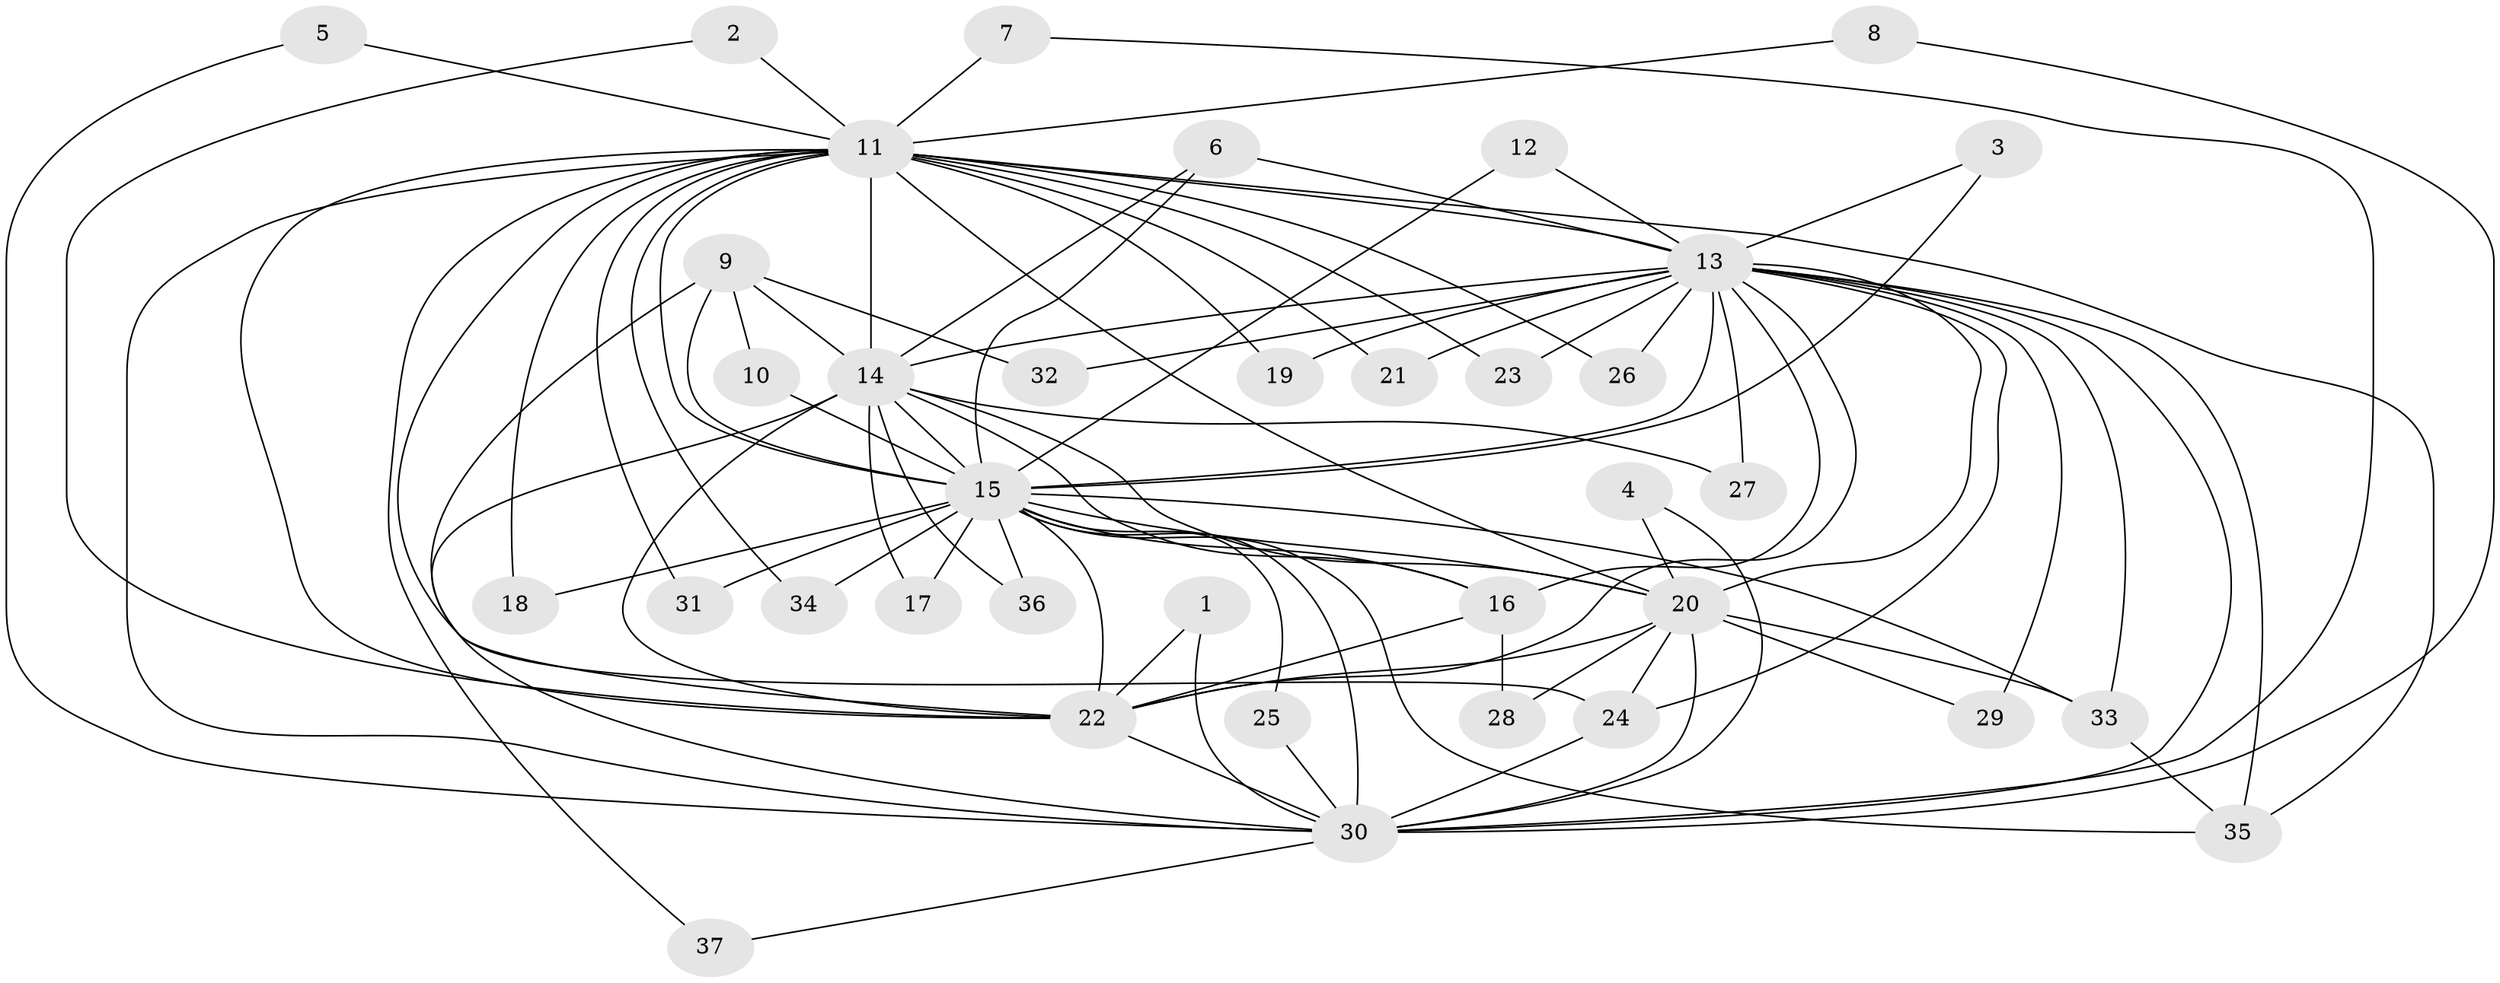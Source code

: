 // original degree distribution, {16: 0.04225352112676056, 20: 0.014084507042253521, 14: 0.014084507042253521, 24: 0.014084507042253521, 27: 0.014084507042253521, 21: 0.014084507042253521, 19: 0.014084507042253521, 15: 0.014084507042253521, 4: 0.07042253521126761, 3: 0.09859154929577464, 2: 0.6619718309859155, 6: 0.014084507042253521, 5: 0.014084507042253521}
// Generated by graph-tools (version 1.1) at 2025/49/03/09/25 03:49:38]
// undirected, 37 vertices, 90 edges
graph export_dot {
graph [start="1"]
  node [color=gray90,style=filled];
  1;
  2;
  3;
  4;
  5;
  6;
  7;
  8;
  9;
  10;
  11;
  12;
  13;
  14;
  15;
  16;
  17;
  18;
  19;
  20;
  21;
  22;
  23;
  24;
  25;
  26;
  27;
  28;
  29;
  30;
  31;
  32;
  33;
  34;
  35;
  36;
  37;
  1 -- 22 [weight=1.0];
  1 -- 30 [weight=1.0];
  2 -- 11 [weight=1.0];
  2 -- 22 [weight=1.0];
  3 -- 13 [weight=1.0];
  3 -- 15 [weight=1.0];
  4 -- 20 [weight=1.0];
  4 -- 30 [weight=1.0];
  5 -- 11 [weight=1.0];
  5 -- 30 [weight=1.0];
  6 -- 13 [weight=1.0];
  6 -- 14 [weight=1.0];
  6 -- 15 [weight=1.0];
  7 -- 11 [weight=1.0];
  7 -- 30 [weight=1.0];
  8 -- 11 [weight=1.0];
  8 -- 30 [weight=1.0];
  9 -- 10 [weight=1.0];
  9 -- 14 [weight=1.0];
  9 -- 15 [weight=1.0];
  9 -- 22 [weight=2.0];
  9 -- 32 [weight=1.0];
  10 -- 15 [weight=2.0];
  11 -- 13 [weight=4.0];
  11 -- 14 [weight=2.0];
  11 -- 15 [weight=4.0];
  11 -- 18 [weight=1.0];
  11 -- 19 [weight=1.0];
  11 -- 20 [weight=3.0];
  11 -- 21 [weight=1.0];
  11 -- 22 [weight=2.0];
  11 -- 23 [weight=1.0];
  11 -- 24 [weight=1.0];
  11 -- 26 [weight=1.0];
  11 -- 30 [weight=2.0];
  11 -- 31 [weight=2.0];
  11 -- 34 [weight=1.0];
  11 -- 35 [weight=2.0];
  11 -- 37 [weight=1.0];
  12 -- 13 [weight=1.0];
  12 -- 15 [weight=1.0];
  13 -- 14 [weight=2.0];
  13 -- 15 [weight=4.0];
  13 -- 16 [weight=1.0];
  13 -- 19 [weight=1.0];
  13 -- 20 [weight=3.0];
  13 -- 21 [weight=1.0];
  13 -- 22 [weight=2.0];
  13 -- 23 [weight=1.0];
  13 -- 24 [weight=1.0];
  13 -- 26 [weight=1.0];
  13 -- 27 [weight=1.0];
  13 -- 29 [weight=1.0];
  13 -- 30 [weight=2.0];
  13 -- 32 [weight=1.0];
  13 -- 33 [weight=1.0];
  13 -- 35 [weight=1.0];
  14 -- 15 [weight=3.0];
  14 -- 16 [weight=1.0];
  14 -- 17 [weight=1.0];
  14 -- 20 [weight=1.0];
  14 -- 22 [weight=2.0];
  14 -- 27 [weight=1.0];
  14 -- 30 [weight=2.0];
  14 -- 36 [weight=1.0];
  15 -- 16 [weight=1.0];
  15 -- 17 [weight=1.0];
  15 -- 18 [weight=1.0];
  15 -- 20 [weight=4.0];
  15 -- 22 [weight=3.0];
  15 -- 25 [weight=1.0];
  15 -- 30 [weight=3.0];
  15 -- 31 [weight=1.0];
  15 -- 33 [weight=1.0];
  15 -- 34 [weight=1.0];
  15 -- 35 [weight=2.0];
  15 -- 36 [weight=1.0];
  16 -- 22 [weight=1.0];
  16 -- 28 [weight=1.0];
  20 -- 22 [weight=1.0];
  20 -- 24 [weight=1.0];
  20 -- 28 [weight=1.0];
  20 -- 29 [weight=1.0];
  20 -- 30 [weight=1.0];
  20 -- 33 [weight=1.0];
  22 -- 30 [weight=1.0];
  24 -- 30 [weight=1.0];
  25 -- 30 [weight=1.0];
  30 -- 37 [weight=1.0];
  33 -- 35 [weight=1.0];
}
